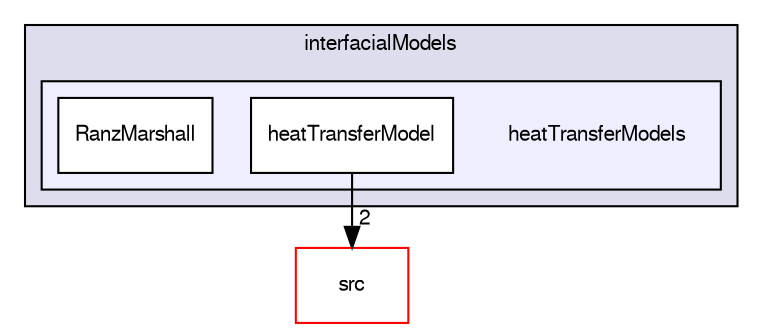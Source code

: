 digraph "applications/solvers/multiphase/multiphaseEulerFoam/interfacialModels/heatTransferModels" {
  bgcolor=transparent;
  compound=true
  node [ fontsize="10", fontname="FreeSans"];
  edge [ labelfontsize="10", labelfontname="FreeSans"];
  subgraph clusterdir_69624978ef3c7e8265410d055036ffd4 {
    graph [ bgcolor="#ddddee", pencolor="black", label="interfacialModels" fontname="FreeSans", fontsize="10", URL="dir_69624978ef3c7e8265410d055036ffd4.html"]
  subgraph clusterdir_7276c28f8327863bb57304a41d4ead16 {
    graph [ bgcolor="#eeeeff", pencolor="black", label="" URL="dir_7276c28f8327863bb57304a41d4ead16.html"];
    dir_7276c28f8327863bb57304a41d4ead16 [shape=plaintext label="heatTransferModels"];
    dir_db488d59a40ca49a16e845609988c022 [shape=box label="heatTransferModel" color="black" fillcolor="white" style="filled" URL="dir_db488d59a40ca49a16e845609988c022.html"];
    dir_7f34c585d73384fa121685588a8c9086 [shape=box label="RanzMarshall" color="black" fillcolor="white" style="filled" URL="dir_7f34c585d73384fa121685588a8c9086.html"];
  }
  }
  dir_68267d1309a1af8e8297ef4c3efbcdba [shape=box label="src" color="red" URL="dir_68267d1309a1af8e8297ef4c3efbcdba.html"];
  dir_db488d59a40ca49a16e845609988c022->dir_68267d1309a1af8e8297ef4c3efbcdba [headlabel="2", labeldistance=1.5 headhref="dir_000183_000577.html"];
}
